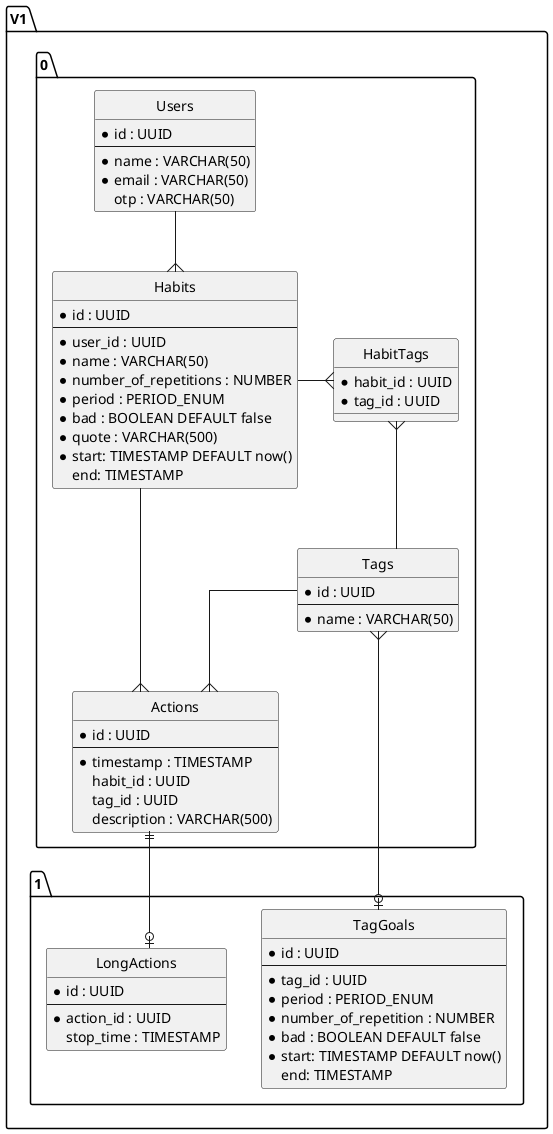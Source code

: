@startuml

' hide the spot
hide circle

' avoid problems with angled crows feet
skinparam linetype ortho

package V1.0 {
    entity Users {
      *id : UUID
      --
      *name : VARCHAR(50)
      *email : VARCHAR(50)
      otp : VARCHAR(50)
    }

    entity Habits {
      *id : UUID
      --
      *user_id : UUID
      *name : VARCHAR(50)
      *number_of_repetitions : NUMBER
      *period : PERIOD_ENUM
      *bad : BOOLEAN DEFAULT false
      *quote : VARCHAR(500)
      *start: TIMESTAMP DEFAULT now()
      end: TIMESTAMP
    }

    entity Tags {
      *id : UUID
      --
      *name : VARCHAR(50)
    }

    entity HabitTags {
      *habit_id : UUID
      *tag_id : UUID
    }

    entity Actions {
      *id : UUID
      --
      *timestamp : TIMESTAMP
      habit_id : UUID
      tag_id : UUID
      description : VARCHAR(500)
    }
}

package V1.1 {

    entity LongActions {
      *id : UUID
      --
      *action_id : UUID
      stop_time : TIMESTAMP
    }

    entity TagGoals {
      *id : UUID
      --
      *tag_id : UUID
      *period : PERIOD_ENUM
      *number_of_repetition : NUMBER
      *bad : BOOLEAN DEFAULT false
      *start: TIMESTAMP DEFAULT now()
      end: TIMESTAMP
    }
}

Users --{ Habits
Habits -right-{ HabitTags
HabitTags }-down- Tags
Habits --{ Actions
Tags --{ Actions
Actions ||--o| LongActions
Tags }--o| TagGoals

@enduml
